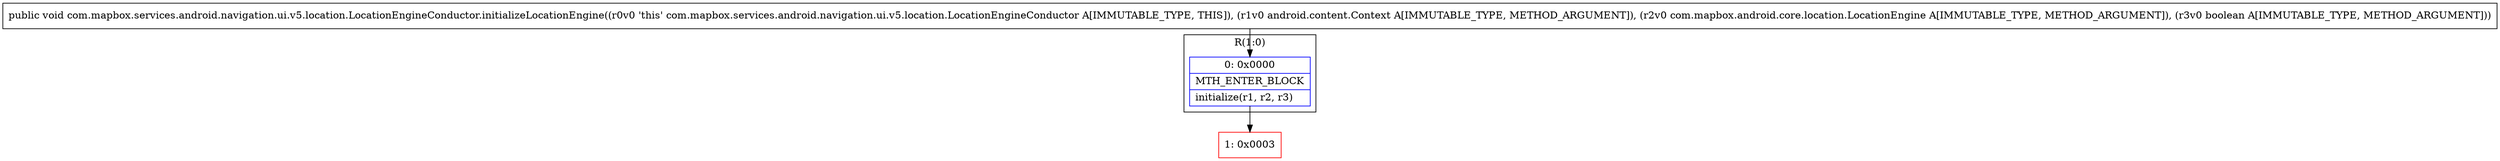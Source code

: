 digraph "CFG forcom.mapbox.services.android.navigation.ui.v5.location.LocationEngineConductor.initializeLocationEngine(Landroid\/content\/Context;Lcom\/mapbox\/android\/core\/location\/LocationEngine;Z)V" {
subgraph cluster_Region_434159555 {
label = "R(1:0)";
node [shape=record,color=blue];
Node_0 [shape=record,label="{0\:\ 0x0000|MTH_ENTER_BLOCK\l|initialize(r1, r2, r3)\l}"];
}
Node_1 [shape=record,color=red,label="{1\:\ 0x0003}"];
MethodNode[shape=record,label="{public void com.mapbox.services.android.navigation.ui.v5.location.LocationEngineConductor.initializeLocationEngine((r0v0 'this' com.mapbox.services.android.navigation.ui.v5.location.LocationEngineConductor A[IMMUTABLE_TYPE, THIS]), (r1v0 android.content.Context A[IMMUTABLE_TYPE, METHOD_ARGUMENT]), (r2v0 com.mapbox.android.core.location.LocationEngine A[IMMUTABLE_TYPE, METHOD_ARGUMENT]), (r3v0 boolean A[IMMUTABLE_TYPE, METHOD_ARGUMENT])) }"];
MethodNode -> Node_0;
Node_0 -> Node_1;
}

